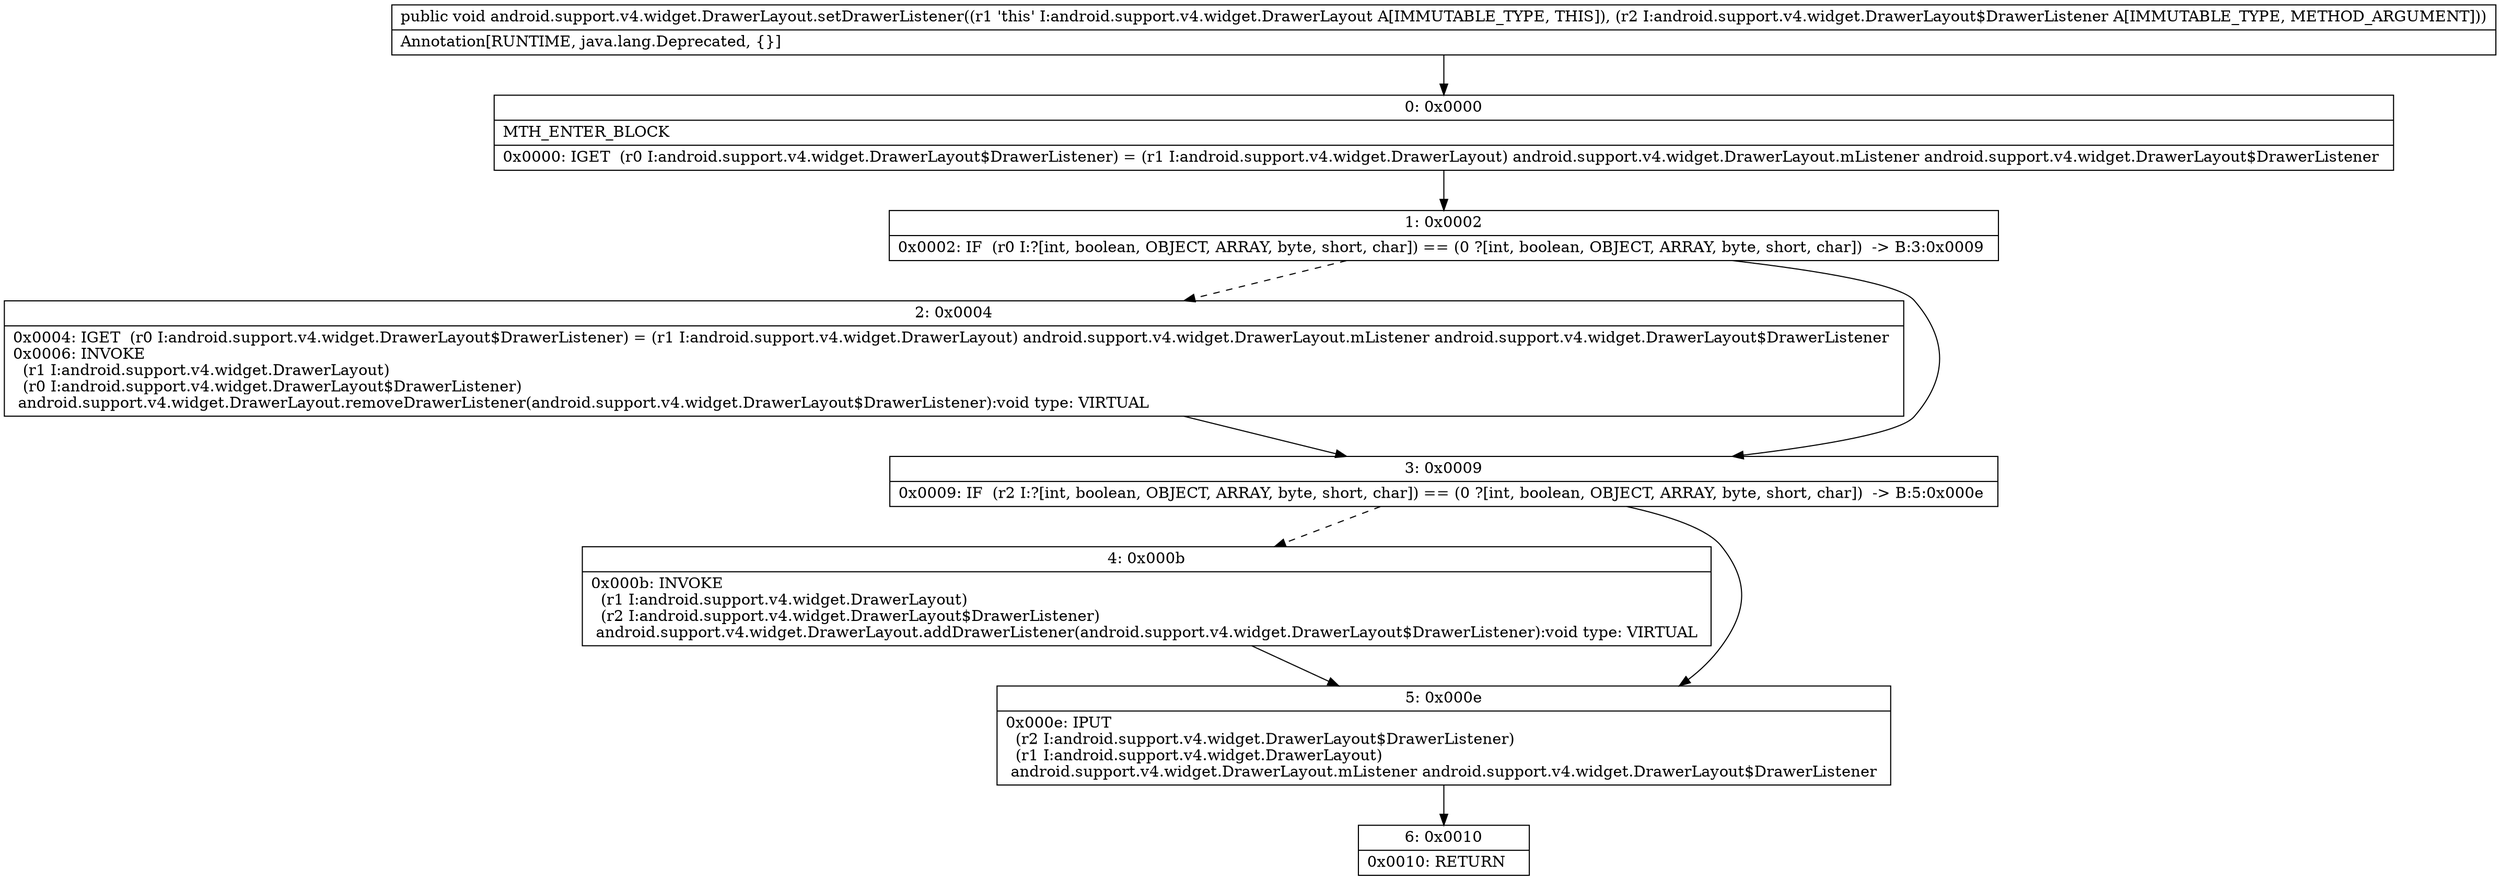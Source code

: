 digraph "CFG forandroid.support.v4.widget.DrawerLayout.setDrawerListener(Landroid\/support\/v4\/widget\/DrawerLayout$DrawerListener;)V" {
Node_0 [shape=record,label="{0\:\ 0x0000|MTH_ENTER_BLOCK\l|0x0000: IGET  (r0 I:android.support.v4.widget.DrawerLayout$DrawerListener) = (r1 I:android.support.v4.widget.DrawerLayout) android.support.v4.widget.DrawerLayout.mListener android.support.v4.widget.DrawerLayout$DrawerListener \l}"];
Node_1 [shape=record,label="{1\:\ 0x0002|0x0002: IF  (r0 I:?[int, boolean, OBJECT, ARRAY, byte, short, char]) == (0 ?[int, boolean, OBJECT, ARRAY, byte, short, char])  \-\> B:3:0x0009 \l}"];
Node_2 [shape=record,label="{2\:\ 0x0004|0x0004: IGET  (r0 I:android.support.v4.widget.DrawerLayout$DrawerListener) = (r1 I:android.support.v4.widget.DrawerLayout) android.support.v4.widget.DrawerLayout.mListener android.support.v4.widget.DrawerLayout$DrawerListener \l0x0006: INVOKE  \l  (r1 I:android.support.v4.widget.DrawerLayout)\l  (r0 I:android.support.v4.widget.DrawerLayout$DrawerListener)\l android.support.v4.widget.DrawerLayout.removeDrawerListener(android.support.v4.widget.DrawerLayout$DrawerListener):void type: VIRTUAL \l}"];
Node_3 [shape=record,label="{3\:\ 0x0009|0x0009: IF  (r2 I:?[int, boolean, OBJECT, ARRAY, byte, short, char]) == (0 ?[int, boolean, OBJECT, ARRAY, byte, short, char])  \-\> B:5:0x000e \l}"];
Node_4 [shape=record,label="{4\:\ 0x000b|0x000b: INVOKE  \l  (r1 I:android.support.v4.widget.DrawerLayout)\l  (r2 I:android.support.v4.widget.DrawerLayout$DrawerListener)\l android.support.v4.widget.DrawerLayout.addDrawerListener(android.support.v4.widget.DrawerLayout$DrawerListener):void type: VIRTUAL \l}"];
Node_5 [shape=record,label="{5\:\ 0x000e|0x000e: IPUT  \l  (r2 I:android.support.v4.widget.DrawerLayout$DrawerListener)\l  (r1 I:android.support.v4.widget.DrawerLayout)\l android.support.v4.widget.DrawerLayout.mListener android.support.v4.widget.DrawerLayout$DrawerListener \l}"];
Node_6 [shape=record,label="{6\:\ 0x0010|0x0010: RETURN   \l}"];
MethodNode[shape=record,label="{public void android.support.v4.widget.DrawerLayout.setDrawerListener((r1 'this' I:android.support.v4.widget.DrawerLayout A[IMMUTABLE_TYPE, THIS]), (r2 I:android.support.v4.widget.DrawerLayout$DrawerListener A[IMMUTABLE_TYPE, METHOD_ARGUMENT]))  | Annotation[RUNTIME, java.lang.Deprecated, \{\}]\l}"];
MethodNode -> Node_0;
Node_0 -> Node_1;
Node_1 -> Node_2[style=dashed];
Node_1 -> Node_3;
Node_2 -> Node_3;
Node_3 -> Node_4[style=dashed];
Node_3 -> Node_5;
Node_4 -> Node_5;
Node_5 -> Node_6;
}

